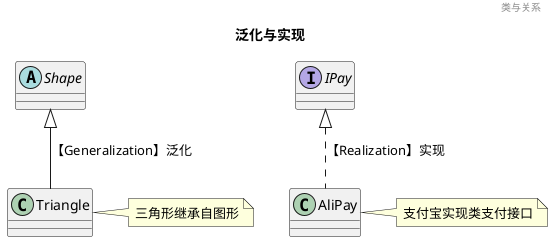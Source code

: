 @startuml
header 类与关系
title 泛化与实现
' 泛化【Generalization】表示一种继承关系，用于描述父类与子类之间的关系。
abstract class Shape
Shape <|--Triangle:【Generalization】泛化
note right of Triangle: 三角形继承自图形

' 实现【Realization】是一种类与接口的实现关系
interface IPay
IPay<|..AliPay:【Realization】实现
note right of AliPay: 支付宝实现类支付接口

newpage

header 类与关系
title 关联与依赖
' 关联【Association】是一种拥有(has)关系，它使一个类知道另一个类的属性和方法。
' 依赖 【Dependency】是一种使用(Use)关系，表示一个事物对另一个事物的依赖。
People --> Phone:关联
Driver ..> Car:依赖
note left of Phone: 某人拥有手机
note right of Car: 司机依赖车

newpage

header 类与关系
title 聚合与组合
' 聚合【Aggregation】是一种弱整分关系，部分可以单独存在。
' 组合【Composition】是一种强整分关系，部分不能离开整体。
Computer o-- Keyboards:聚合
Bird *-- Wing:组合
note left of Keyboards: 键盘可以单独存在
note right of Wing: 翅膀离不开整体


newpage
header 这是页眉
title 其他箭头
A --x B:隔离/无关
C --{ D:映射多个
E --+ F:包含
G --^ H:泛化
J --# K



newpage


class 汽车
发动机 - 汽车 : 驱动 >
汽车 *- 轮子 : 拥有 4 >
汽车 -- 人 : < 所属

newpage
title 命令式箭头
class ArrayList implements Lists
class ArrayList extends AbstractList


newpage
title 箭头分组
'几将多个箭头合并
skinparam groupInheritance 2
A1 <|-- B1
A1 <|-- C1

A2 <|.. B2
A2 <|.. C2

A3 <|-- B3
A3 <|-- C3
A3 <|-- D3

A4 *-- B4
A4 *-- C4
A4 *-- D4
A4 *-- E4


@enduml
